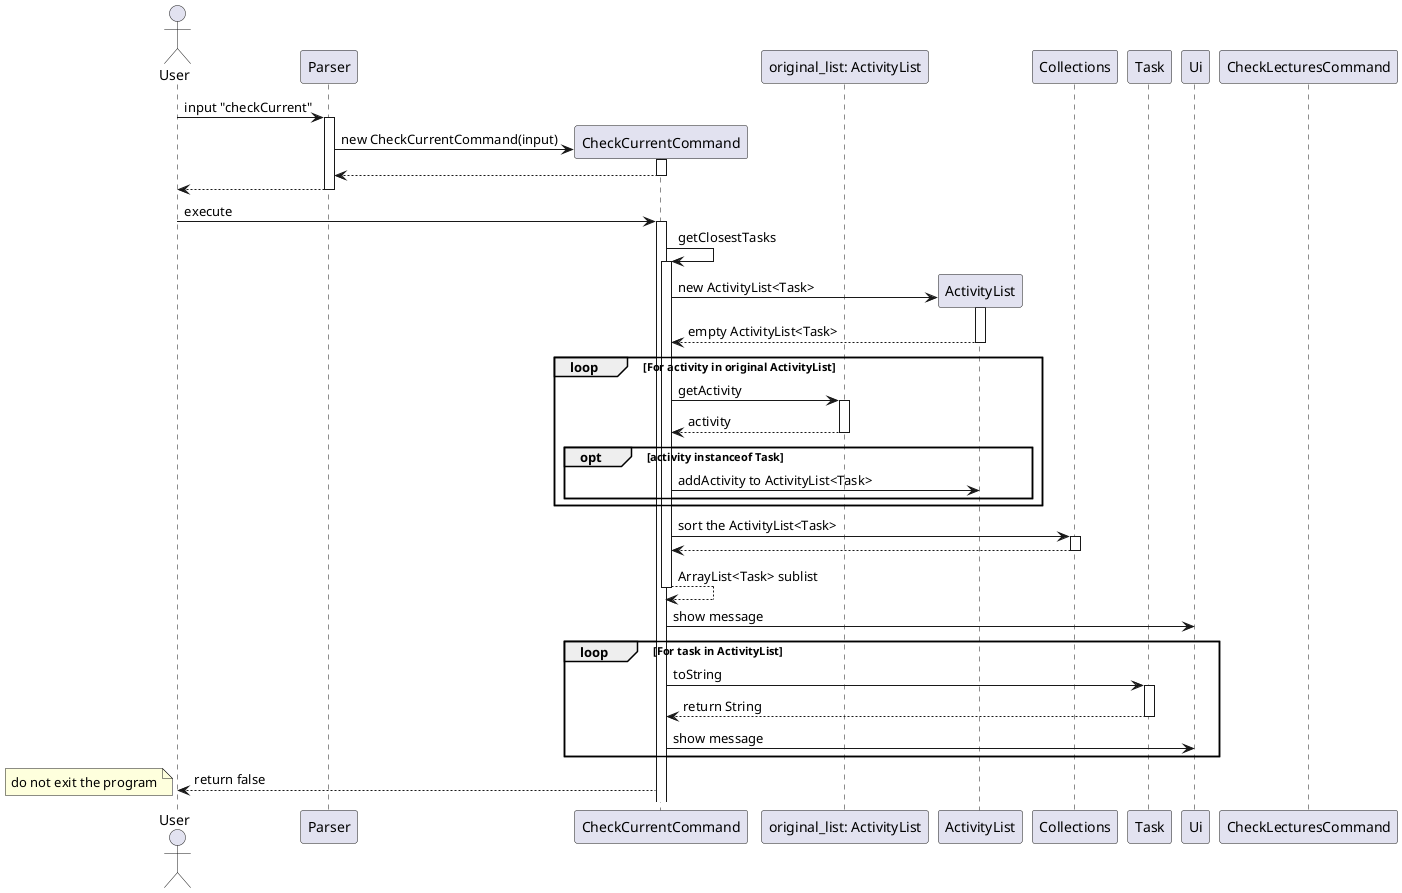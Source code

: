 @startuml
Actor User
participant Parser
participant CheckCurrentCommand
participant "original_list: ActivityList" as original_list
participant ActivityList
participant Collections
participant Task
participant Ui

User -> Parser: input "checkCurrent"
activate Parser
create CheckCurrentCommand
Parser -> CheckCurrentCommand: new CheckCurrentCommand(input)
activate CheckCurrentCommand
CheckCurrentCommand --> Parser
deactivate CheckCurrentCommand
Parser --> User
deactivate Parser

User -> CheckCurrentCommand: execute
activate CheckCurrentCommand
CheckCurrentCommand -> CheckCurrentCommand: getClosestTasks
activate CheckCurrentCommand
create ActivityList
CheckCurrentCommand -> ActivityList: new ActivityList<Task>
activate ActivityList
ActivityList --> CheckCurrentCommand: empty ActivityList<Task>
deactivate ActivityList
loop For activity in original ActivityList
    CheckCurrentCommand -> original_list: getActivity
    activate original_list
    original_list --> CheckCurrentCommand: activity
    deactivate original_list
    opt activity instanceof Task
        CheckCurrentCommand -> ActivityList: addActivity to ActivityList<Task>
    end
end
CheckCurrentCommand -> Collections: sort the ActivityList<Task>
activate Collections
Collections --> CheckCurrentCommand
deactivate Collections
CheckCurrentCommand --> CheckCurrentCommand: ArrayList<Task> sublist
deactivate CheckCurrentCommand

CheckCurrentCommand -> Ui: show message
loop For task in ActivityList
    CheckCurrentCommand -> Task: toString
    activate Task
    Task --> CheckCurrentCommand: return String
    deactivate Task
    CheckCurrentCommand -> Ui: show message
end

CheckCurrentCommand --> User: return false
note left: do not exit the program
deactivate CheckLecturesCommand

@enduml